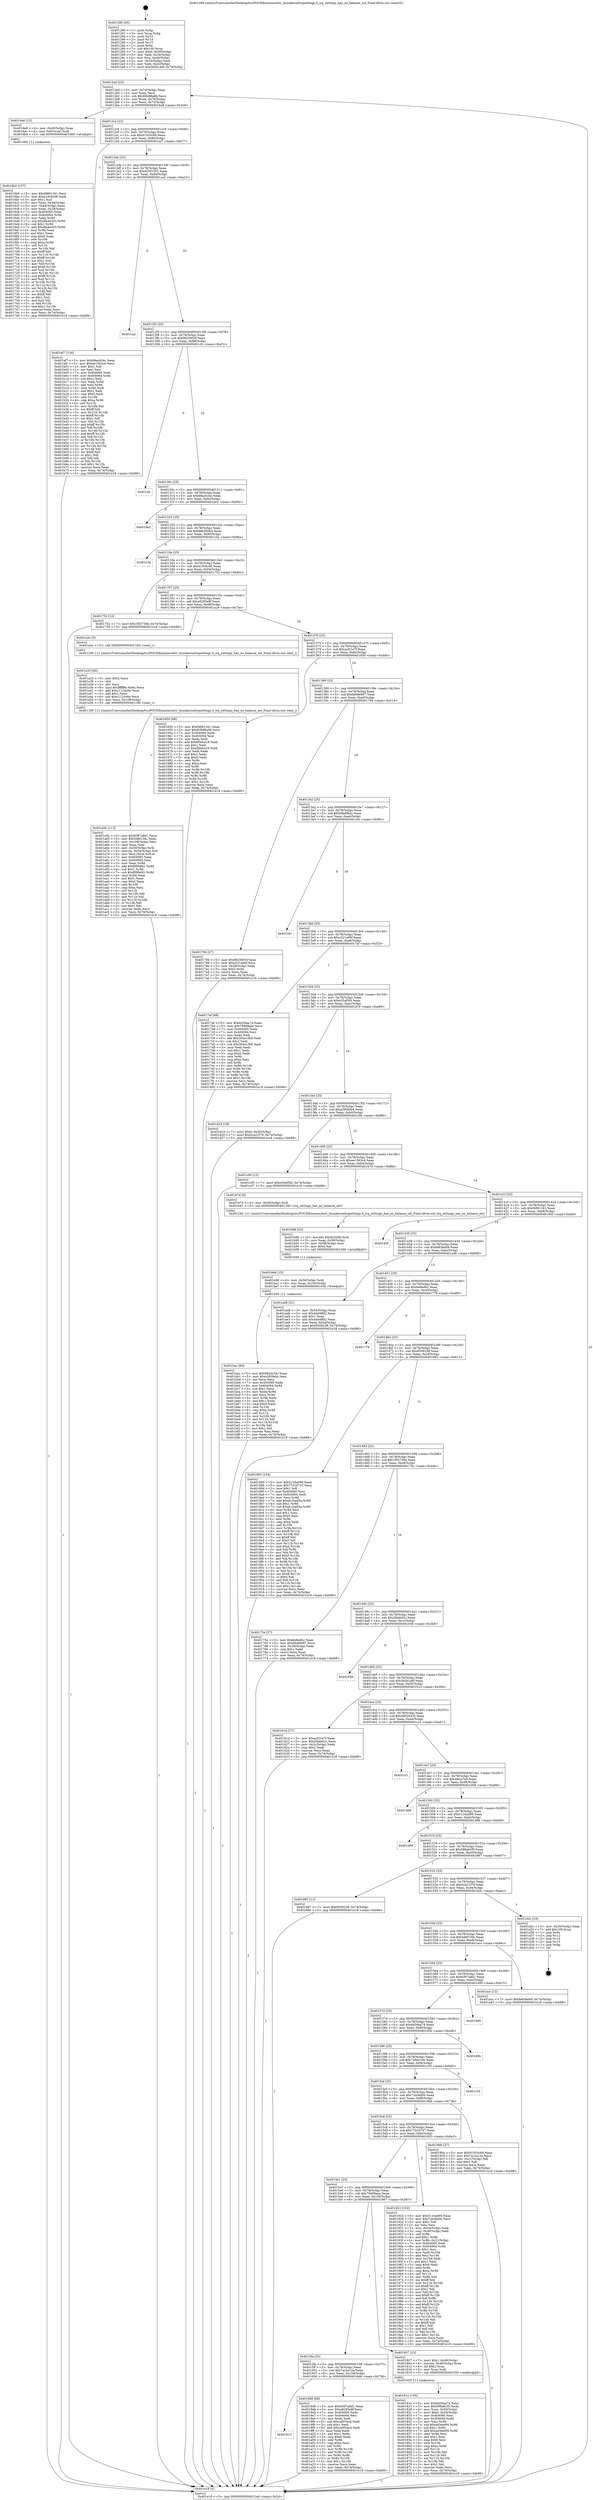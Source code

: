 digraph "0x401280" {
  label = "0x401280 (/mnt/c/Users/mathe/Desktop/tcc/POCII/binaries/extr_linuxkernelirqsettings.h_irq_settings_has_no_balance_set_Final-ollvm.out::main(0))"
  labelloc = "t"
  node[shape=record]

  Entry [label="",width=0.3,height=0.3,shape=circle,fillcolor=black,style=filled]
  "0x4012ad" [label="{
     0x4012ad [23]\l
     | [instrs]\l
     &nbsp;&nbsp;0x4012ad \<+3\>: mov -0x74(%rbp),%eax\l
     &nbsp;&nbsp;0x4012b0 \<+2\>: mov %eax,%ecx\l
     &nbsp;&nbsp;0x4012b2 \<+6\>: sub $0x83b96a9b,%ecx\l
     &nbsp;&nbsp;0x4012b8 \<+3\>: mov %eax,-0x78(%rbp)\l
     &nbsp;&nbsp;0x4012bb \<+3\>: mov %ecx,-0x7c(%rbp)\l
     &nbsp;&nbsp;0x4012be \<+6\>: je 00000000004016a8 \<main+0x428\>\l
  }"]
  "0x4016a8" [label="{
     0x4016a8 [13]\l
     | [instrs]\l
     &nbsp;&nbsp;0x4016a8 \<+4\>: mov -0x40(%rbp),%rax\l
     &nbsp;&nbsp;0x4016ac \<+4\>: mov 0x8(%rax),%rdi\l
     &nbsp;&nbsp;0x4016b0 \<+5\>: call 0000000000401060 \<atoi@plt\>\l
     | [calls]\l
     &nbsp;&nbsp;0x401060 \{1\} (unknown)\l
  }"]
  "0x4012c4" [label="{
     0x4012c4 [22]\l
     | [instrs]\l
     &nbsp;&nbsp;0x4012c4 \<+5\>: jmp 00000000004012c9 \<main+0x49\>\l
     &nbsp;&nbsp;0x4012c9 \<+3\>: mov -0x78(%rbp),%eax\l
     &nbsp;&nbsp;0x4012cc \<+5\>: sub $0x91503c69,%eax\l
     &nbsp;&nbsp;0x4012d1 \<+3\>: mov %eax,-0x80(%rbp)\l
     &nbsp;&nbsp;0x4012d4 \<+6\>: je 0000000000401af7 \<main+0x877\>\l
  }"]
  Exit [label="",width=0.3,height=0.3,shape=circle,fillcolor=black,style=filled,peripheries=2]
  "0x401af7" [label="{
     0x401af7 [134]\l
     | [instrs]\l
     &nbsp;&nbsp;0x401af7 \<+5\>: mov $0x99acb34c,%eax\l
     &nbsp;&nbsp;0x401afc \<+5\>: mov $0xee1563c4,%ecx\l
     &nbsp;&nbsp;0x401b01 \<+2\>: mov $0x1,%dl\l
     &nbsp;&nbsp;0x401b03 \<+2\>: xor %esi,%esi\l
     &nbsp;&nbsp;0x401b05 \<+7\>: mov 0x404060,%edi\l
     &nbsp;&nbsp;0x401b0c \<+8\>: mov 0x404064,%r8d\l
     &nbsp;&nbsp;0x401b14 \<+3\>: sub $0x1,%esi\l
     &nbsp;&nbsp;0x401b17 \<+3\>: mov %edi,%r9d\l
     &nbsp;&nbsp;0x401b1a \<+3\>: add %esi,%r9d\l
     &nbsp;&nbsp;0x401b1d \<+4\>: imul %r9d,%edi\l
     &nbsp;&nbsp;0x401b21 \<+3\>: and $0x1,%edi\l
     &nbsp;&nbsp;0x401b24 \<+3\>: cmp $0x0,%edi\l
     &nbsp;&nbsp;0x401b27 \<+4\>: sete %r10b\l
     &nbsp;&nbsp;0x401b2b \<+4\>: cmp $0xa,%r8d\l
     &nbsp;&nbsp;0x401b2f \<+4\>: setl %r11b\l
     &nbsp;&nbsp;0x401b33 \<+3\>: mov %r10b,%bl\l
     &nbsp;&nbsp;0x401b36 \<+3\>: xor $0xff,%bl\l
     &nbsp;&nbsp;0x401b39 \<+3\>: mov %r11b,%r14b\l
     &nbsp;&nbsp;0x401b3c \<+4\>: xor $0xff,%r14b\l
     &nbsp;&nbsp;0x401b40 \<+3\>: xor $0x1,%dl\l
     &nbsp;&nbsp;0x401b43 \<+3\>: mov %bl,%r15b\l
     &nbsp;&nbsp;0x401b46 \<+4\>: and $0xff,%r15b\l
     &nbsp;&nbsp;0x401b4a \<+3\>: and %dl,%r10b\l
     &nbsp;&nbsp;0x401b4d \<+3\>: mov %r14b,%r12b\l
     &nbsp;&nbsp;0x401b50 \<+4\>: and $0xff,%r12b\l
     &nbsp;&nbsp;0x401b54 \<+3\>: and %dl,%r11b\l
     &nbsp;&nbsp;0x401b57 \<+3\>: or %r10b,%r15b\l
     &nbsp;&nbsp;0x401b5a \<+3\>: or %r11b,%r12b\l
     &nbsp;&nbsp;0x401b5d \<+3\>: xor %r12b,%r15b\l
     &nbsp;&nbsp;0x401b60 \<+3\>: or %r14b,%bl\l
     &nbsp;&nbsp;0x401b63 \<+3\>: xor $0xff,%bl\l
     &nbsp;&nbsp;0x401b66 \<+3\>: or $0x1,%dl\l
     &nbsp;&nbsp;0x401b69 \<+2\>: and %dl,%bl\l
     &nbsp;&nbsp;0x401b6b \<+3\>: or %bl,%r15b\l
     &nbsp;&nbsp;0x401b6e \<+4\>: test $0x1,%r15b\l
     &nbsp;&nbsp;0x401b72 \<+3\>: cmovne %ecx,%eax\l
     &nbsp;&nbsp;0x401b75 \<+3\>: mov %eax,-0x74(%rbp)\l
     &nbsp;&nbsp;0x401b78 \<+5\>: jmp 0000000000401e18 \<main+0xb98\>\l
  }"]
  "0x4012da" [label="{
     0x4012da [25]\l
     | [instrs]\l
     &nbsp;&nbsp;0x4012da \<+5\>: jmp 00000000004012df \<main+0x5f\>\l
     &nbsp;&nbsp;0x4012df \<+3\>: mov -0x78(%rbp),%eax\l
     &nbsp;&nbsp;0x4012e2 \<+5\>: sub $0x925f1202,%eax\l
     &nbsp;&nbsp;0x4012e7 \<+6\>: mov %eax,-0x84(%rbp)\l
     &nbsp;&nbsp;0x4012ed \<+6\>: je 0000000000401ca2 \<main+0xa22\>\l
  }"]
  "0x401bac" [label="{
     0x401bac [84]\l
     | [instrs]\l
     &nbsp;&nbsp;0x401bac \<+5\>: mov $0x99acb34c,%eax\l
     &nbsp;&nbsp;0x401bb1 \<+5\>: mov $0xe383feb4,%esi\l
     &nbsp;&nbsp;0x401bb6 \<+2\>: xor %ecx,%ecx\l
     &nbsp;&nbsp;0x401bb8 \<+7\>: mov 0x404060,%edx\l
     &nbsp;&nbsp;0x401bbf \<+8\>: mov 0x404064,%r8d\l
     &nbsp;&nbsp;0x401bc7 \<+3\>: sub $0x1,%ecx\l
     &nbsp;&nbsp;0x401bca \<+3\>: mov %edx,%r9d\l
     &nbsp;&nbsp;0x401bcd \<+3\>: add %ecx,%r9d\l
     &nbsp;&nbsp;0x401bd0 \<+4\>: imul %r9d,%edx\l
     &nbsp;&nbsp;0x401bd4 \<+3\>: and $0x1,%edx\l
     &nbsp;&nbsp;0x401bd7 \<+3\>: cmp $0x0,%edx\l
     &nbsp;&nbsp;0x401bda \<+4\>: sete %r10b\l
     &nbsp;&nbsp;0x401bde \<+4\>: cmp $0xa,%r8d\l
     &nbsp;&nbsp;0x401be2 \<+4\>: setl %r11b\l
     &nbsp;&nbsp;0x401be6 \<+3\>: mov %r10b,%bl\l
     &nbsp;&nbsp;0x401be9 \<+3\>: and %r11b,%bl\l
     &nbsp;&nbsp;0x401bec \<+3\>: xor %r11b,%r10b\l
     &nbsp;&nbsp;0x401bef \<+3\>: or %r10b,%bl\l
     &nbsp;&nbsp;0x401bf2 \<+3\>: test $0x1,%bl\l
     &nbsp;&nbsp;0x401bf5 \<+3\>: cmovne %esi,%eax\l
     &nbsp;&nbsp;0x401bf8 \<+3\>: mov %eax,-0x74(%rbp)\l
     &nbsp;&nbsp;0x401bfb \<+5\>: jmp 0000000000401e18 \<main+0xb98\>\l
  }"]
  "0x401ca2" [label="{
     0x401ca2\l
  }", style=dashed]
  "0x4012f3" [label="{
     0x4012f3 [25]\l
     | [instrs]\l
     &nbsp;&nbsp;0x4012f3 \<+5\>: jmp 00000000004012f8 \<main+0x78\>\l
     &nbsp;&nbsp;0x4012f8 \<+3\>: mov -0x78(%rbp),%eax\l
     &nbsp;&nbsp;0x4012fb \<+5\>: sub $0x9825903f,%eax\l
     &nbsp;&nbsp;0x401300 \<+6\>: mov %eax,-0x88(%rbp)\l
     &nbsp;&nbsp;0x401306 \<+6\>: je 0000000000401cfc \<main+0xa7c\>\l
  }"]
  "0x401b9d" [label="{
     0x401b9d [15]\l
     | [instrs]\l
     &nbsp;&nbsp;0x401b9d \<+4\>: mov -0x50(%rbp),%rdi\l
     &nbsp;&nbsp;0x401ba1 \<+6\>: mov %eax,-0x10c(%rbp)\l
     &nbsp;&nbsp;0x401ba7 \<+5\>: call 0000000000401030 \<free@plt\>\l
     | [calls]\l
     &nbsp;&nbsp;0x401030 \{1\} (unknown)\l
  }"]
  "0x401cfc" [label="{
     0x401cfc\l
  }", style=dashed]
  "0x40130c" [label="{
     0x40130c [25]\l
     | [instrs]\l
     &nbsp;&nbsp;0x40130c \<+5\>: jmp 0000000000401311 \<main+0x91\>\l
     &nbsp;&nbsp;0x401311 \<+3\>: mov -0x78(%rbp),%eax\l
     &nbsp;&nbsp;0x401314 \<+5\>: sub $0x99acb34c,%eax\l
     &nbsp;&nbsp;0x401319 \<+6\>: mov %eax,-0x8c(%rbp)\l
     &nbsp;&nbsp;0x40131f \<+6\>: je 0000000000401de2 \<main+0xb62\>\l
  }"]
  "0x401b86" [label="{
     0x401b86 [23]\l
     | [instrs]\l
     &nbsp;&nbsp;0x401b86 \<+10\>: movabs $0x4020d6,%rdi\l
     &nbsp;&nbsp;0x401b90 \<+3\>: mov %eax,-0x58(%rbp)\l
     &nbsp;&nbsp;0x401b93 \<+3\>: mov -0x58(%rbp),%esi\l
     &nbsp;&nbsp;0x401b96 \<+2\>: mov $0x0,%al\l
     &nbsp;&nbsp;0x401b98 \<+5\>: call 0000000000401040 \<printf@plt\>\l
     | [calls]\l
     &nbsp;&nbsp;0x401040 \{1\} (unknown)\l
  }"]
  "0x401de2" [label="{
     0x401de2\l
  }", style=dashed]
  "0x401325" [label="{
     0x401325 [25]\l
     | [instrs]\l
     &nbsp;&nbsp;0x401325 \<+5\>: jmp 000000000040132a \<main+0xaa\>\l
     &nbsp;&nbsp;0x40132a \<+3\>: mov -0x78(%rbp),%eax\l
     &nbsp;&nbsp;0x40132d \<+5\>: sub $0x9eb356b4,%eax\l
     &nbsp;&nbsp;0x401332 \<+6\>: mov %eax,-0x90(%rbp)\l
     &nbsp;&nbsp;0x401338 \<+6\>: je 0000000000401c3a \<main+0x9ba\>\l
  }"]
  "0x401a5b" [label="{
     0x401a5b [113]\l
     | [instrs]\l
     &nbsp;&nbsp;0x401a5b \<+5\>: mov $0x6397a8d1,%ecx\l
     &nbsp;&nbsp;0x401a60 \<+5\>: mov $0x5d6f138c,%edx\l
     &nbsp;&nbsp;0x401a65 \<+6\>: mov -0x108(%rbp),%esi\l
     &nbsp;&nbsp;0x401a6b \<+3\>: imul %eax,%esi\l
     &nbsp;&nbsp;0x401a6e \<+4\>: mov -0x50(%rbp),%rdi\l
     &nbsp;&nbsp;0x401a72 \<+4\>: movslq -0x54(%rbp),%r8\l
     &nbsp;&nbsp;0x401a76 \<+4\>: mov %esi,(%rdi,%r8,4)\l
     &nbsp;&nbsp;0x401a7a \<+7\>: mov 0x404060,%eax\l
     &nbsp;&nbsp;0x401a81 \<+7\>: mov 0x404064,%esi\l
     &nbsp;&nbsp;0x401a88 \<+3\>: mov %eax,%r9d\l
     &nbsp;&nbsp;0x401a8b \<+7\>: add $0xf09fafd1,%r9d\l
     &nbsp;&nbsp;0x401a92 \<+4\>: sub $0x1,%r9d\l
     &nbsp;&nbsp;0x401a96 \<+7\>: sub $0xf09fafd1,%r9d\l
     &nbsp;&nbsp;0x401a9d \<+4\>: imul %r9d,%eax\l
     &nbsp;&nbsp;0x401aa1 \<+3\>: and $0x1,%eax\l
     &nbsp;&nbsp;0x401aa4 \<+3\>: cmp $0x0,%eax\l
     &nbsp;&nbsp;0x401aa7 \<+4\>: sete %r10b\l
     &nbsp;&nbsp;0x401aab \<+3\>: cmp $0xa,%esi\l
     &nbsp;&nbsp;0x401aae \<+4\>: setl %r11b\l
     &nbsp;&nbsp;0x401ab2 \<+3\>: mov %r10b,%bl\l
     &nbsp;&nbsp;0x401ab5 \<+3\>: and %r11b,%bl\l
     &nbsp;&nbsp;0x401ab8 \<+3\>: xor %r11b,%r10b\l
     &nbsp;&nbsp;0x401abb \<+3\>: or %r10b,%bl\l
     &nbsp;&nbsp;0x401abe \<+3\>: test $0x1,%bl\l
     &nbsp;&nbsp;0x401ac1 \<+3\>: cmovne %edx,%ecx\l
     &nbsp;&nbsp;0x401ac4 \<+3\>: mov %ecx,-0x74(%rbp)\l
     &nbsp;&nbsp;0x401ac7 \<+5\>: jmp 0000000000401e18 \<main+0xb98\>\l
  }"]
  "0x401c3a" [label="{
     0x401c3a\l
  }", style=dashed]
  "0x40133e" [label="{
     0x40133e [25]\l
     | [instrs]\l
     &nbsp;&nbsp;0x40133e \<+5\>: jmp 0000000000401343 \<main+0xc3\>\l
     &nbsp;&nbsp;0x401343 \<+3\>: mov -0x78(%rbp),%eax\l
     &nbsp;&nbsp;0x401346 \<+5\>: sub $0xa19c8c06,%eax\l
     &nbsp;&nbsp;0x40134b \<+6\>: mov %eax,-0x94(%rbp)\l
     &nbsp;&nbsp;0x401351 \<+6\>: je 0000000000401752 \<main+0x4d2\>\l
  }"]
  "0x401a33" [label="{
     0x401a33 [40]\l
     | [instrs]\l
     &nbsp;&nbsp;0x401a33 \<+5\>: mov $0x2,%ecx\l
     &nbsp;&nbsp;0x401a38 \<+1\>: cltd\l
     &nbsp;&nbsp;0x401a39 \<+2\>: idiv %ecx\l
     &nbsp;&nbsp;0x401a3b \<+6\>: imul $0xfffffffe,%edx,%ecx\l
     &nbsp;&nbsp;0x401a41 \<+6\>: add $0xc1124c6e,%ecx\l
     &nbsp;&nbsp;0x401a47 \<+3\>: add $0x1,%ecx\l
     &nbsp;&nbsp;0x401a4a \<+6\>: sub $0xc1124c6e,%ecx\l
     &nbsp;&nbsp;0x401a50 \<+6\>: mov %ecx,-0x108(%rbp)\l
     &nbsp;&nbsp;0x401a56 \<+5\>: call 0000000000401160 \<next_i\>\l
     | [calls]\l
     &nbsp;&nbsp;0x401160 \{1\} (/mnt/c/Users/mathe/Desktop/tcc/POCII/binaries/extr_linuxkernelirqsettings.h_irq_settings_has_no_balance_set_Final-ollvm.out::next_i)\l
  }"]
  "0x401752" [label="{
     0x401752 [12]\l
     | [instrs]\l
     &nbsp;&nbsp;0x401752 \<+7\>: movl $0x1f55739e,-0x74(%rbp)\l
     &nbsp;&nbsp;0x401759 \<+5\>: jmp 0000000000401e18 \<main+0xb98\>\l
  }"]
  "0x401357" [label="{
     0x401357 [25]\l
     | [instrs]\l
     &nbsp;&nbsp;0x401357 \<+5\>: jmp 000000000040135c \<main+0xdc\>\l
     &nbsp;&nbsp;0x40135c \<+3\>: mov -0x78(%rbp),%eax\l
     &nbsp;&nbsp;0x40135f \<+5\>: sub $0xa8285e8f,%eax\l
     &nbsp;&nbsp;0x401364 \<+6\>: mov %eax,-0x98(%rbp)\l
     &nbsp;&nbsp;0x40136a \<+6\>: je 0000000000401a2e \<main+0x7ae\>\l
  }"]
  "0x401613" [label="{
     0x401613\l
  }", style=dashed]
  "0x401a2e" [label="{
     0x401a2e [5]\l
     | [instrs]\l
     &nbsp;&nbsp;0x401a2e \<+5\>: call 0000000000401160 \<next_i\>\l
     | [calls]\l
     &nbsp;&nbsp;0x401160 \{1\} (/mnt/c/Users/mathe/Desktop/tcc/POCII/binaries/extr_linuxkernelirqsettings.h_irq_settings_has_no_balance_set_Final-ollvm.out::next_i)\l
  }"]
  "0x401370" [label="{
     0x401370 [25]\l
     | [instrs]\l
     &nbsp;&nbsp;0x401370 \<+5\>: jmp 0000000000401375 \<main+0xf5\>\l
     &nbsp;&nbsp;0x401375 \<+3\>: mov -0x78(%rbp),%eax\l
     &nbsp;&nbsp;0x401378 \<+5\>: sub $0xacf21e7f,%eax\l
     &nbsp;&nbsp;0x40137d \<+6\>: mov %eax,-0x9c(%rbp)\l
     &nbsp;&nbsp;0x401383 \<+6\>: je 0000000000401650 \<main+0x3d0\>\l
  }"]
  "0x4019d6" [label="{
     0x4019d6 [88]\l
     | [instrs]\l
     &nbsp;&nbsp;0x4019d6 \<+5\>: mov $0x6397a8d1,%eax\l
     &nbsp;&nbsp;0x4019db \<+5\>: mov $0xa8285e8f,%ecx\l
     &nbsp;&nbsp;0x4019e0 \<+7\>: mov 0x404060,%edx\l
     &nbsp;&nbsp;0x4019e7 \<+7\>: mov 0x404064,%esi\l
     &nbsp;&nbsp;0x4019ee \<+2\>: mov %edx,%edi\l
     &nbsp;&nbsp;0x4019f0 \<+6\>: sub $0xca0f34cd,%edi\l
     &nbsp;&nbsp;0x4019f6 \<+3\>: sub $0x1,%edi\l
     &nbsp;&nbsp;0x4019f9 \<+6\>: add $0xca0f34cd,%edi\l
     &nbsp;&nbsp;0x4019ff \<+3\>: imul %edi,%edx\l
     &nbsp;&nbsp;0x401a02 \<+3\>: and $0x1,%edx\l
     &nbsp;&nbsp;0x401a05 \<+3\>: cmp $0x0,%edx\l
     &nbsp;&nbsp;0x401a08 \<+4\>: sete %r8b\l
     &nbsp;&nbsp;0x401a0c \<+3\>: cmp $0xa,%esi\l
     &nbsp;&nbsp;0x401a0f \<+4\>: setl %r9b\l
     &nbsp;&nbsp;0x401a13 \<+3\>: mov %r8b,%r10b\l
     &nbsp;&nbsp;0x401a16 \<+3\>: and %r9b,%r10b\l
     &nbsp;&nbsp;0x401a19 \<+3\>: xor %r9b,%r8b\l
     &nbsp;&nbsp;0x401a1c \<+3\>: or %r8b,%r10b\l
     &nbsp;&nbsp;0x401a1f \<+4\>: test $0x1,%r10b\l
     &nbsp;&nbsp;0x401a23 \<+3\>: cmovne %ecx,%eax\l
     &nbsp;&nbsp;0x401a26 \<+3\>: mov %eax,-0x74(%rbp)\l
     &nbsp;&nbsp;0x401a29 \<+5\>: jmp 0000000000401e18 \<main+0xb98\>\l
  }"]
  "0x401650" [label="{
     0x401650 [88]\l
     | [instrs]\l
     &nbsp;&nbsp;0x401650 \<+5\>: mov $0xf4891341,%eax\l
     &nbsp;&nbsp;0x401655 \<+5\>: mov $0x83b96a9b,%ecx\l
     &nbsp;&nbsp;0x40165a \<+7\>: mov 0x404060,%edx\l
     &nbsp;&nbsp;0x401661 \<+7\>: mov 0x404064,%esi\l
     &nbsp;&nbsp;0x401668 \<+2\>: mov %edx,%edi\l
     &nbsp;&nbsp;0x40166a \<+6\>: add $0x8f4dce16,%edi\l
     &nbsp;&nbsp;0x401670 \<+3\>: sub $0x1,%edi\l
     &nbsp;&nbsp;0x401673 \<+6\>: sub $0x8f4dce16,%edi\l
     &nbsp;&nbsp;0x401679 \<+3\>: imul %edi,%edx\l
     &nbsp;&nbsp;0x40167c \<+3\>: and $0x1,%edx\l
     &nbsp;&nbsp;0x40167f \<+3\>: cmp $0x0,%edx\l
     &nbsp;&nbsp;0x401682 \<+4\>: sete %r8b\l
     &nbsp;&nbsp;0x401686 \<+3\>: cmp $0xa,%esi\l
     &nbsp;&nbsp;0x401689 \<+4\>: setl %r9b\l
     &nbsp;&nbsp;0x40168d \<+3\>: mov %r8b,%r10b\l
     &nbsp;&nbsp;0x401690 \<+3\>: and %r9b,%r10b\l
     &nbsp;&nbsp;0x401693 \<+3\>: xor %r9b,%r8b\l
     &nbsp;&nbsp;0x401696 \<+3\>: or %r8b,%r10b\l
     &nbsp;&nbsp;0x401699 \<+4\>: test $0x1,%r10b\l
     &nbsp;&nbsp;0x40169d \<+3\>: cmovne %ecx,%eax\l
     &nbsp;&nbsp;0x4016a0 \<+3\>: mov %eax,-0x74(%rbp)\l
     &nbsp;&nbsp;0x4016a3 \<+5\>: jmp 0000000000401e18 \<main+0xb98\>\l
  }"]
  "0x401389" [label="{
     0x401389 [25]\l
     | [instrs]\l
     &nbsp;&nbsp;0x401389 \<+5\>: jmp 000000000040138e \<main+0x10e\>\l
     &nbsp;&nbsp;0x40138e \<+3\>: mov -0x78(%rbp),%eax\l
     &nbsp;&nbsp;0x401391 \<+5\>: sub $0xb8d8f497,%eax\l
     &nbsp;&nbsp;0x401396 \<+6\>: mov %eax,-0xa0(%rbp)\l
     &nbsp;&nbsp;0x40139c \<+6\>: je 0000000000401794 \<main+0x514\>\l
  }"]
  "0x40181e" [label="{
     0x40181e [105]\l
     | [instrs]\l
     &nbsp;&nbsp;0x40181e \<+5\>: mov $0x6d39aa74,%ecx\l
     &nbsp;&nbsp;0x401823 \<+5\>: mov $0x596a61f5,%edx\l
     &nbsp;&nbsp;0x401828 \<+4\>: mov %rax,-0x50(%rbp)\l
     &nbsp;&nbsp;0x40182c \<+7\>: movl $0x0,-0x54(%rbp)\l
     &nbsp;&nbsp;0x401833 \<+7\>: mov 0x404060,%esi\l
     &nbsp;&nbsp;0x40183a \<+8\>: mov 0x404064,%r8d\l
     &nbsp;&nbsp;0x401842 \<+3\>: mov %esi,%r9d\l
     &nbsp;&nbsp;0x401845 \<+7\>: sub $0xad3eb6f4,%r9d\l
     &nbsp;&nbsp;0x40184c \<+4\>: sub $0x1,%r9d\l
     &nbsp;&nbsp;0x401850 \<+7\>: add $0xad3eb6f4,%r9d\l
     &nbsp;&nbsp;0x401857 \<+4\>: imul %r9d,%esi\l
     &nbsp;&nbsp;0x40185b \<+3\>: and $0x1,%esi\l
     &nbsp;&nbsp;0x40185e \<+3\>: cmp $0x0,%esi\l
     &nbsp;&nbsp;0x401861 \<+4\>: sete %r10b\l
     &nbsp;&nbsp;0x401865 \<+4\>: cmp $0xa,%r8d\l
     &nbsp;&nbsp;0x401869 \<+4\>: setl %r11b\l
     &nbsp;&nbsp;0x40186d \<+3\>: mov %r10b,%bl\l
     &nbsp;&nbsp;0x401870 \<+3\>: and %r11b,%bl\l
     &nbsp;&nbsp;0x401873 \<+3\>: xor %r11b,%r10b\l
     &nbsp;&nbsp;0x401876 \<+3\>: or %r10b,%bl\l
     &nbsp;&nbsp;0x401879 \<+3\>: test $0x1,%bl\l
     &nbsp;&nbsp;0x40187c \<+3\>: cmovne %edx,%ecx\l
     &nbsp;&nbsp;0x40187f \<+3\>: mov %ecx,-0x74(%rbp)\l
     &nbsp;&nbsp;0x401882 \<+5\>: jmp 0000000000401e18 \<main+0xb98\>\l
  }"]
  "0x401794" [label="{
     0x401794 [27]\l
     | [instrs]\l
     &nbsp;&nbsp;0x401794 \<+5\>: mov $0x9825903f,%eax\l
     &nbsp;&nbsp;0x401799 \<+5\>: mov $0xc521a90f,%ecx\l
     &nbsp;&nbsp;0x40179e \<+3\>: mov -0x28(%rbp),%edx\l
     &nbsp;&nbsp;0x4017a1 \<+3\>: cmp $0x0,%edx\l
     &nbsp;&nbsp;0x4017a4 \<+3\>: cmove %ecx,%eax\l
     &nbsp;&nbsp;0x4017a7 \<+3\>: mov %eax,-0x74(%rbp)\l
     &nbsp;&nbsp;0x4017aa \<+5\>: jmp 0000000000401e18 \<main+0xb98\>\l
  }"]
  "0x4013a2" [label="{
     0x4013a2 [25]\l
     | [instrs]\l
     &nbsp;&nbsp;0x4013a2 \<+5\>: jmp 00000000004013a7 \<main+0x127\>\l
     &nbsp;&nbsp;0x4013a7 \<+3\>: mov -0x78(%rbp),%eax\l
     &nbsp;&nbsp;0x4013aa \<+5\>: sub $0xb8e8f8a2,%eax\l
     &nbsp;&nbsp;0x4013af \<+6\>: mov %eax,-0xa4(%rbp)\l
     &nbsp;&nbsp;0x4013b5 \<+6\>: je 0000000000401c0c \<main+0x98c\>\l
  }"]
  "0x4015fa" [label="{
     0x4015fa [25]\l
     | [instrs]\l
     &nbsp;&nbsp;0x4015fa \<+5\>: jmp 00000000004015ff \<main+0x37f\>\l
     &nbsp;&nbsp;0x4015ff \<+3\>: mov -0x78(%rbp),%eax\l
     &nbsp;&nbsp;0x401602 \<+5\>: sub $0x7ac2a12a,%eax\l
     &nbsp;&nbsp;0x401607 \<+6\>: mov %eax,-0x104(%rbp)\l
     &nbsp;&nbsp;0x40160d \<+6\>: je 00000000004019d6 \<main+0x756\>\l
  }"]
  "0x401c0c" [label="{
     0x401c0c\l
  }", style=dashed]
  "0x4013bb" [label="{
     0x4013bb [25]\l
     | [instrs]\l
     &nbsp;&nbsp;0x4013bb \<+5\>: jmp 00000000004013c0 \<main+0x140\>\l
     &nbsp;&nbsp;0x4013c0 \<+3\>: mov -0x78(%rbp),%eax\l
     &nbsp;&nbsp;0x4013c3 \<+5\>: sub $0xc521a90f,%eax\l
     &nbsp;&nbsp;0x4013c8 \<+6\>: mov %eax,-0xa8(%rbp)\l
     &nbsp;&nbsp;0x4013ce \<+6\>: je 00000000004017af \<main+0x52f\>\l
  }"]
  "0x401807" [label="{
     0x401807 [23]\l
     | [instrs]\l
     &nbsp;&nbsp;0x401807 \<+7\>: movl $0x1,-0x48(%rbp)\l
     &nbsp;&nbsp;0x40180e \<+4\>: movslq -0x48(%rbp),%rax\l
     &nbsp;&nbsp;0x401812 \<+4\>: shl $0x2,%rax\l
     &nbsp;&nbsp;0x401816 \<+3\>: mov %rax,%rdi\l
     &nbsp;&nbsp;0x401819 \<+5\>: call 0000000000401050 \<malloc@plt\>\l
     | [calls]\l
     &nbsp;&nbsp;0x401050 \{1\} (unknown)\l
  }"]
  "0x4017af" [label="{
     0x4017af [88]\l
     | [instrs]\l
     &nbsp;&nbsp;0x4017af \<+5\>: mov $0x6d39aa74,%eax\l
     &nbsp;&nbsp;0x4017b4 \<+5\>: mov $0x79499aae,%ecx\l
     &nbsp;&nbsp;0x4017b9 \<+7\>: mov 0x404060,%edx\l
     &nbsp;&nbsp;0x4017c0 \<+7\>: mov 0x404064,%esi\l
     &nbsp;&nbsp;0x4017c7 \<+2\>: mov %edx,%edi\l
     &nbsp;&nbsp;0x4017c9 \<+6\>: add $0x364ec3b9,%edi\l
     &nbsp;&nbsp;0x4017cf \<+3\>: sub $0x1,%edi\l
     &nbsp;&nbsp;0x4017d2 \<+6\>: sub $0x364ec3b9,%edi\l
     &nbsp;&nbsp;0x4017d8 \<+3\>: imul %edi,%edx\l
     &nbsp;&nbsp;0x4017db \<+3\>: and $0x1,%edx\l
     &nbsp;&nbsp;0x4017de \<+3\>: cmp $0x0,%edx\l
     &nbsp;&nbsp;0x4017e1 \<+4\>: sete %r8b\l
     &nbsp;&nbsp;0x4017e5 \<+3\>: cmp $0xa,%esi\l
     &nbsp;&nbsp;0x4017e8 \<+4\>: setl %r9b\l
     &nbsp;&nbsp;0x4017ec \<+3\>: mov %r8b,%r10b\l
     &nbsp;&nbsp;0x4017ef \<+3\>: and %r9b,%r10b\l
     &nbsp;&nbsp;0x4017f2 \<+3\>: xor %r9b,%r8b\l
     &nbsp;&nbsp;0x4017f5 \<+3\>: or %r8b,%r10b\l
     &nbsp;&nbsp;0x4017f8 \<+4\>: test $0x1,%r10b\l
     &nbsp;&nbsp;0x4017fc \<+3\>: cmovne %ecx,%eax\l
     &nbsp;&nbsp;0x4017ff \<+3\>: mov %eax,-0x74(%rbp)\l
     &nbsp;&nbsp;0x401802 \<+5\>: jmp 0000000000401e18 \<main+0xb98\>\l
  }"]
  "0x4013d4" [label="{
     0x4013d4 [25]\l
     | [instrs]\l
     &nbsp;&nbsp;0x4013d4 \<+5\>: jmp 00000000004013d9 \<main+0x159\>\l
     &nbsp;&nbsp;0x4013d9 \<+3\>: mov -0x78(%rbp),%eax\l
     &nbsp;&nbsp;0x4013dc \<+5\>: sub $0xe35af5f4,%eax\l
     &nbsp;&nbsp;0x4013e1 \<+6\>: mov %eax,-0xac(%rbp)\l
     &nbsp;&nbsp;0x4013e7 \<+6\>: je 0000000000401d19 \<main+0xa99\>\l
  }"]
  "0x4015e1" [label="{
     0x4015e1 [25]\l
     | [instrs]\l
     &nbsp;&nbsp;0x4015e1 \<+5\>: jmp 00000000004015e6 \<main+0x366\>\l
     &nbsp;&nbsp;0x4015e6 \<+3\>: mov -0x78(%rbp),%eax\l
     &nbsp;&nbsp;0x4015e9 \<+5\>: sub $0x79499aae,%eax\l
     &nbsp;&nbsp;0x4015ee \<+6\>: mov %eax,-0x100(%rbp)\l
     &nbsp;&nbsp;0x4015f4 \<+6\>: je 0000000000401807 \<main+0x587\>\l
  }"]
  "0x401d19" [label="{
     0x401d19 [19]\l
     | [instrs]\l
     &nbsp;&nbsp;0x401d19 \<+7\>: movl $0x0,-0x30(%rbp)\l
     &nbsp;&nbsp;0x401d20 \<+7\>: movl $0x5ca21f79,-0x74(%rbp)\l
     &nbsp;&nbsp;0x401d27 \<+5\>: jmp 0000000000401e18 \<main+0xb98\>\l
  }"]
  "0x4013ed" [label="{
     0x4013ed [25]\l
     | [instrs]\l
     &nbsp;&nbsp;0x4013ed \<+5\>: jmp 00000000004013f2 \<main+0x172\>\l
     &nbsp;&nbsp;0x4013f2 \<+3\>: mov -0x78(%rbp),%eax\l
     &nbsp;&nbsp;0x4013f5 \<+5\>: sub $0xe383feb4,%eax\l
     &nbsp;&nbsp;0x4013fa \<+6\>: mov %eax,-0xb0(%rbp)\l
     &nbsp;&nbsp;0x401400 \<+6\>: je 0000000000401c00 \<main+0x980\>\l
  }"]
  "0x401923" [label="{
     0x401923 [152]\l
     | [instrs]\l
     &nbsp;&nbsp;0x401923 \<+5\>: mov $0x5116a099,%eax\l
     &nbsp;&nbsp;0x401928 \<+5\>: mov $0x72ec8d00,%ecx\l
     &nbsp;&nbsp;0x40192d \<+2\>: mov $0x1,%dl\l
     &nbsp;&nbsp;0x40192f \<+2\>: xor %esi,%esi\l
     &nbsp;&nbsp;0x401931 \<+3\>: mov -0x54(%rbp),%edi\l
     &nbsp;&nbsp;0x401934 \<+3\>: cmp -0x48(%rbp),%edi\l
     &nbsp;&nbsp;0x401937 \<+4\>: setl %r8b\l
     &nbsp;&nbsp;0x40193b \<+4\>: and $0x1,%r8b\l
     &nbsp;&nbsp;0x40193f \<+4\>: mov %r8b,-0x21(%rbp)\l
     &nbsp;&nbsp;0x401943 \<+7\>: mov 0x404060,%edi\l
     &nbsp;&nbsp;0x40194a \<+8\>: mov 0x404064,%r9d\l
     &nbsp;&nbsp;0x401952 \<+3\>: sub $0x1,%esi\l
     &nbsp;&nbsp;0x401955 \<+3\>: mov %edi,%r10d\l
     &nbsp;&nbsp;0x401958 \<+3\>: add %esi,%r10d\l
     &nbsp;&nbsp;0x40195b \<+4\>: imul %r10d,%edi\l
     &nbsp;&nbsp;0x40195f \<+3\>: and $0x1,%edi\l
     &nbsp;&nbsp;0x401962 \<+3\>: cmp $0x0,%edi\l
     &nbsp;&nbsp;0x401965 \<+4\>: sete %r8b\l
     &nbsp;&nbsp;0x401969 \<+4\>: cmp $0xa,%r9d\l
     &nbsp;&nbsp;0x40196d \<+4\>: setl %r11b\l
     &nbsp;&nbsp;0x401971 \<+3\>: mov %r8b,%bl\l
     &nbsp;&nbsp;0x401974 \<+3\>: xor $0xff,%bl\l
     &nbsp;&nbsp;0x401977 \<+3\>: mov %r11b,%r14b\l
     &nbsp;&nbsp;0x40197a \<+4\>: xor $0xff,%r14b\l
     &nbsp;&nbsp;0x40197e \<+3\>: xor $0x1,%dl\l
     &nbsp;&nbsp;0x401981 \<+3\>: mov %bl,%r15b\l
     &nbsp;&nbsp;0x401984 \<+4\>: and $0xff,%r15b\l
     &nbsp;&nbsp;0x401988 \<+3\>: and %dl,%r8b\l
     &nbsp;&nbsp;0x40198b \<+3\>: mov %r14b,%r12b\l
     &nbsp;&nbsp;0x40198e \<+4\>: and $0xff,%r12b\l
     &nbsp;&nbsp;0x401992 \<+3\>: and %dl,%r11b\l
     &nbsp;&nbsp;0x401995 \<+3\>: or %r8b,%r15b\l
     &nbsp;&nbsp;0x401998 \<+3\>: or %r11b,%r12b\l
     &nbsp;&nbsp;0x40199b \<+3\>: xor %r12b,%r15b\l
     &nbsp;&nbsp;0x40199e \<+3\>: or %r14b,%bl\l
     &nbsp;&nbsp;0x4019a1 \<+3\>: xor $0xff,%bl\l
     &nbsp;&nbsp;0x4019a4 \<+3\>: or $0x1,%dl\l
     &nbsp;&nbsp;0x4019a7 \<+2\>: and %dl,%bl\l
     &nbsp;&nbsp;0x4019a9 \<+3\>: or %bl,%r15b\l
     &nbsp;&nbsp;0x4019ac \<+4\>: test $0x1,%r15b\l
     &nbsp;&nbsp;0x4019b0 \<+3\>: cmovne %ecx,%eax\l
     &nbsp;&nbsp;0x4019b3 \<+3\>: mov %eax,-0x74(%rbp)\l
     &nbsp;&nbsp;0x4019b6 \<+5\>: jmp 0000000000401e18 \<main+0xb98\>\l
  }"]
  "0x401c00" [label="{
     0x401c00 [12]\l
     | [instrs]\l
     &nbsp;&nbsp;0x401c00 \<+7\>: movl $0xe35af5f4,-0x74(%rbp)\l
     &nbsp;&nbsp;0x401c07 \<+5\>: jmp 0000000000401e18 \<main+0xb98\>\l
  }"]
  "0x401406" [label="{
     0x401406 [25]\l
     | [instrs]\l
     &nbsp;&nbsp;0x401406 \<+5\>: jmp 000000000040140b \<main+0x18b\>\l
     &nbsp;&nbsp;0x40140b \<+3\>: mov -0x78(%rbp),%eax\l
     &nbsp;&nbsp;0x40140e \<+5\>: sub $0xee1563c4,%eax\l
     &nbsp;&nbsp;0x401413 \<+6\>: mov %eax,-0xb4(%rbp)\l
     &nbsp;&nbsp;0x401419 \<+6\>: je 0000000000401b7d \<main+0x8fd\>\l
  }"]
  "0x4015c8" [label="{
     0x4015c8 [25]\l
     | [instrs]\l
     &nbsp;&nbsp;0x4015c8 \<+5\>: jmp 00000000004015cd \<main+0x34d\>\l
     &nbsp;&nbsp;0x4015cd \<+3\>: mov -0x78(%rbp),%eax\l
     &nbsp;&nbsp;0x4015d0 \<+5\>: sub $0x77416747,%eax\l
     &nbsp;&nbsp;0x4015d5 \<+6\>: mov %eax,-0xfc(%rbp)\l
     &nbsp;&nbsp;0x4015db \<+6\>: je 0000000000401923 \<main+0x6a3\>\l
  }"]
  "0x401b7d" [label="{
     0x401b7d [9]\l
     | [instrs]\l
     &nbsp;&nbsp;0x401b7d \<+4\>: mov -0x50(%rbp),%rdi\l
     &nbsp;&nbsp;0x401b81 \<+5\>: call 0000000000401240 \<irq_settings_has_no_balance_set\>\l
     | [calls]\l
     &nbsp;&nbsp;0x401240 \{1\} (/mnt/c/Users/mathe/Desktop/tcc/POCII/binaries/extr_linuxkernelirqsettings.h_irq_settings_has_no_balance_set_Final-ollvm.out::irq_settings_has_no_balance_set)\l
  }"]
  "0x40141f" [label="{
     0x40141f [25]\l
     | [instrs]\l
     &nbsp;&nbsp;0x40141f \<+5\>: jmp 0000000000401424 \<main+0x1a4\>\l
     &nbsp;&nbsp;0x401424 \<+3\>: mov -0x78(%rbp),%eax\l
     &nbsp;&nbsp;0x401427 \<+5\>: sub $0xf4891341,%eax\l
     &nbsp;&nbsp;0x40142c \<+6\>: mov %eax,-0xb8(%rbp)\l
     &nbsp;&nbsp;0x401432 \<+6\>: je 0000000000401d3f \<main+0xabf\>\l
  }"]
  "0x4019bb" [label="{
     0x4019bb [27]\l
     | [instrs]\l
     &nbsp;&nbsp;0x4019bb \<+5\>: mov $0x91503c69,%eax\l
     &nbsp;&nbsp;0x4019c0 \<+5\>: mov $0x7ac2a12a,%ecx\l
     &nbsp;&nbsp;0x4019c5 \<+3\>: mov -0x21(%rbp),%dl\l
     &nbsp;&nbsp;0x4019c8 \<+3\>: test $0x1,%dl\l
     &nbsp;&nbsp;0x4019cb \<+3\>: cmovne %ecx,%eax\l
     &nbsp;&nbsp;0x4019ce \<+3\>: mov %eax,-0x74(%rbp)\l
     &nbsp;&nbsp;0x4019d1 \<+5\>: jmp 0000000000401e18 \<main+0xb98\>\l
  }"]
  "0x401d3f" [label="{
     0x401d3f\l
  }", style=dashed]
  "0x401438" [label="{
     0x401438 [25]\l
     | [instrs]\l
     &nbsp;&nbsp;0x401438 \<+5\>: jmp 000000000040143d \<main+0x1bd\>\l
     &nbsp;&nbsp;0x40143d \<+3\>: mov -0x78(%rbp),%eax\l
     &nbsp;&nbsp;0x401440 \<+5\>: sub $0xfe83bd49,%eax\l
     &nbsp;&nbsp;0x401445 \<+6\>: mov %eax,-0xbc(%rbp)\l
     &nbsp;&nbsp;0x40144b \<+6\>: je 0000000000401ad8 \<main+0x858\>\l
  }"]
  "0x4015af" [label="{
     0x4015af [25]\l
     | [instrs]\l
     &nbsp;&nbsp;0x4015af \<+5\>: jmp 00000000004015b4 \<main+0x334\>\l
     &nbsp;&nbsp;0x4015b4 \<+3\>: mov -0x78(%rbp),%eax\l
     &nbsp;&nbsp;0x4015b7 \<+5\>: sub $0x72ec8d00,%eax\l
     &nbsp;&nbsp;0x4015bc \<+6\>: mov %eax,-0xf8(%rbp)\l
     &nbsp;&nbsp;0x4015c2 \<+6\>: je 00000000004019bb \<main+0x73b\>\l
  }"]
  "0x401ad8" [label="{
     0x401ad8 [31]\l
     | [instrs]\l
     &nbsp;&nbsp;0x401ad8 \<+3\>: mov -0x54(%rbp),%eax\l
     &nbsp;&nbsp;0x401adb \<+5\>: sub $0x4dd4ffd2,%eax\l
     &nbsp;&nbsp;0x401ae0 \<+3\>: add $0x1,%eax\l
     &nbsp;&nbsp;0x401ae3 \<+5\>: add $0x4dd4ffd2,%eax\l
     &nbsp;&nbsp;0x401ae8 \<+3\>: mov %eax,-0x54(%rbp)\l
     &nbsp;&nbsp;0x401aeb \<+7\>: movl $0x8509238,-0x74(%rbp)\l
     &nbsp;&nbsp;0x401af2 \<+5\>: jmp 0000000000401e18 \<main+0xb98\>\l
  }"]
  "0x401451" [label="{
     0x401451 [25]\l
     | [instrs]\l
     &nbsp;&nbsp;0x401451 \<+5\>: jmp 0000000000401456 \<main+0x1d6\>\l
     &nbsp;&nbsp;0x401456 \<+3\>: mov -0x78(%rbp),%eax\l
     &nbsp;&nbsp;0x401459 \<+5\>: sub $0x6e8edb2,%eax\l
     &nbsp;&nbsp;0x40145e \<+6\>: mov %eax,-0xc0(%rbp)\l
     &nbsp;&nbsp;0x401464 \<+6\>: je 0000000000401779 \<main+0x4f9\>\l
  }"]
  "0x401c55" [label="{
     0x401c55\l
  }", style=dashed]
  "0x401779" [label="{
     0x401779\l
  }", style=dashed]
  "0x40146a" [label="{
     0x40146a [25]\l
     | [instrs]\l
     &nbsp;&nbsp;0x40146a \<+5\>: jmp 000000000040146f \<main+0x1ef\>\l
     &nbsp;&nbsp;0x40146f \<+3\>: mov -0x78(%rbp),%eax\l
     &nbsp;&nbsp;0x401472 \<+5\>: sub $0x8509238,%eax\l
     &nbsp;&nbsp;0x401477 \<+6\>: mov %eax,-0xc4(%rbp)\l
     &nbsp;&nbsp;0x40147d \<+6\>: je 0000000000401893 \<main+0x613\>\l
  }"]
  "0x401596" [label="{
     0x401596 [25]\l
     | [instrs]\l
     &nbsp;&nbsp;0x401596 \<+5\>: jmp 000000000040159b \<main+0x31b\>\l
     &nbsp;&nbsp;0x40159b \<+3\>: mov -0x78(%rbp),%eax\l
     &nbsp;&nbsp;0x40159e \<+5\>: sub $0x726ad19e,%eax\l
     &nbsp;&nbsp;0x4015a3 \<+6\>: mov %eax,-0xf4(%rbp)\l
     &nbsp;&nbsp;0x4015a9 \<+6\>: je 0000000000401c55 \<main+0x9d5\>\l
  }"]
  "0x401893" [label="{
     0x401893 [144]\l
     | [instrs]\l
     &nbsp;&nbsp;0x401893 \<+5\>: mov $0x5116a099,%eax\l
     &nbsp;&nbsp;0x401898 \<+5\>: mov $0x77416747,%ecx\l
     &nbsp;&nbsp;0x40189d \<+2\>: mov $0x1,%dl\l
     &nbsp;&nbsp;0x40189f \<+7\>: mov 0x404060,%esi\l
     &nbsp;&nbsp;0x4018a6 \<+7\>: mov 0x404064,%edi\l
     &nbsp;&nbsp;0x4018ad \<+3\>: mov %esi,%r8d\l
     &nbsp;&nbsp;0x4018b0 \<+7\>: add $0xdc1bad3a,%r8d\l
     &nbsp;&nbsp;0x4018b7 \<+4\>: sub $0x1,%r8d\l
     &nbsp;&nbsp;0x4018bb \<+7\>: sub $0xdc1bad3a,%r8d\l
     &nbsp;&nbsp;0x4018c2 \<+4\>: imul %r8d,%esi\l
     &nbsp;&nbsp;0x4018c6 \<+3\>: and $0x1,%esi\l
     &nbsp;&nbsp;0x4018c9 \<+3\>: cmp $0x0,%esi\l
     &nbsp;&nbsp;0x4018cc \<+4\>: sete %r9b\l
     &nbsp;&nbsp;0x4018d0 \<+3\>: cmp $0xa,%edi\l
     &nbsp;&nbsp;0x4018d3 \<+4\>: setl %r10b\l
     &nbsp;&nbsp;0x4018d7 \<+3\>: mov %r9b,%r11b\l
     &nbsp;&nbsp;0x4018da \<+4\>: xor $0xff,%r11b\l
     &nbsp;&nbsp;0x4018de \<+3\>: mov %r10b,%bl\l
     &nbsp;&nbsp;0x4018e1 \<+3\>: xor $0xff,%bl\l
     &nbsp;&nbsp;0x4018e4 \<+3\>: xor $0x0,%dl\l
     &nbsp;&nbsp;0x4018e7 \<+3\>: mov %r11b,%r14b\l
     &nbsp;&nbsp;0x4018ea \<+4\>: and $0x0,%r14b\l
     &nbsp;&nbsp;0x4018ee \<+3\>: and %dl,%r9b\l
     &nbsp;&nbsp;0x4018f1 \<+3\>: mov %bl,%r15b\l
     &nbsp;&nbsp;0x4018f4 \<+4\>: and $0x0,%r15b\l
     &nbsp;&nbsp;0x4018f8 \<+3\>: and %dl,%r10b\l
     &nbsp;&nbsp;0x4018fb \<+3\>: or %r9b,%r14b\l
     &nbsp;&nbsp;0x4018fe \<+3\>: or %r10b,%r15b\l
     &nbsp;&nbsp;0x401901 \<+3\>: xor %r15b,%r14b\l
     &nbsp;&nbsp;0x401904 \<+3\>: or %bl,%r11b\l
     &nbsp;&nbsp;0x401907 \<+4\>: xor $0xff,%r11b\l
     &nbsp;&nbsp;0x40190b \<+3\>: or $0x0,%dl\l
     &nbsp;&nbsp;0x40190e \<+3\>: and %dl,%r11b\l
     &nbsp;&nbsp;0x401911 \<+3\>: or %r11b,%r14b\l
     &nbsp;&nbsp;0x401914 \<+4\>: test $0x1,%r14b\l
     &nbsp;&nbsp;0x401918 \<+3\>: cmovne %ecx,%eax\l
     &nbsp;&nbsp;0x40191b \<+3\>: mov %eax,-0x74(%rbp)\l
     &nbsp;&nbsp;0x40191e \<+5\>: jmp 0000000000401e18 \<main+0xb98\>\l
  }"]
  "0x401483" [label="{
     0x401483 [25]\l
     | [instrs]\l
     &nbsp;&nbsp;0x401483 \<+5\>: jmp 0000000000401488 \<main+0x208\>\l
     &nbsp;&nbsp;0x401488 \<+3\>: mov -0x78(%rbp),%eax\l
     &nbsp;&nbsp;0x40148b \<+5\>: sub $0x1f55739e,%eax\l
     &nbsp;&nbsp;0x401490 \<+6\>: mov %eax,-0xc8(%rbp)\l
     &nbsp;&nbsp;0x401496 \<+6\>: je 000000000040175e \<main+0x4de\>\l
  }"]
  "0x401d5b" [label="{
     0x401d5b\l
  }", style=dashed]
  "0x40175e" [label="{
     0x40175e [27]\l
     | [instrs]\l
     &nbsp;&nbsp;0x40175e \<+5\>: mov $0x6e8edb2,%eax\l
     &nbsp;&nbsp;0x401763 \<+5\>: mov $0xb8d8f497,%ecx\l
     &nbsp;&nbsp;0x401768 \<+3\>: mov -0x28(%rbp),%edx\l
     &nbsp;&nbsp;0x40176b \<+3\>: cmp $0x1,%edx\l
     &nbsp;&nbsp;0x40176e \<+3\>: cmovl %ecx,%eax\l
     &nbsp;&nbsp;0x401771 \<+3\>: mov %eax,-0x74(%rbp)\l
     &nbsp;&nbsp;0x401774 \<+5\>: jmp 0000000000401e18 \<main+0xb98\>\l
  }"]
  "0x40149c" [label="{
     0x40149c [25]\l
     | [instrs]\l
     &nbsp;&nbsp;0x40149c \<+5\>: jmp 00000000004014a1 \<main+0x221\>\l
     &nbsp;&nbsp;0x4014a1 \<+3\>: mov -0x78(%rbp),%eax\l
     &nbsp;&nbsp;0x4014a4 \<+5\>: sub $0x2f4de02c,%eax\l
     &nbsp;&nbsp;0x4014a9 \<+6\>: mov %eax,-0xcc(%rbp)\l
     &nbsp;&nbsp;0x4014af \<+6\>: je 0000000000401638 \<main+0x3b8\>\l
  }"]
  "0x40157d" [label="{
     0x40157d [25]\l
     | [instrs]\l
     &nbsp;&nbsp;0x40157d \<+5\>: jmp 0000000000401582 \<main+0x302\>\l
     &nbsp;&nbsp;0x401582 \<+3\>: mov -0x78(%rbp),%eax\l
     &nbsp;&nbsp;0x401585 \<+5\>: sub $0x6d39aa74,%eax\l
     &nbsp;&nbsp;0x40158a \<+6\>: mov %eax,-0xf0(%rbp)\l
     &nbsp;&nbsp;0x401590 \<+6\>: je 0000000000401d5b \<main+0xadb\>\l
  }"]
  "0x401638" [label="{
     0x401638\l
  }", style=dashed]
  "0x4014b5" [label="{
     0x4014b5 [25]\l
     | [instrs]\l
     &nbsp;&nbsp;0x4014b5 \<+5\>: jmp 00000000004014ba \<main+0x23a\>\l
     &nbsp;&nbsp;0x4014ba \<+3\>: mov -0x78(%rbp),%eax\l
     &nbsp;&nbsp;0x4014bd \<+5\>: sub $0x3b5b1a6f,%eax\l
     &nbsp;&nbsp;0x4014c2 \<+6\>: mov %eax,-0xd0(%rbp)\l
     &nbsp;&nbsp;0x4014c8 \<+6\>: je 000000000040161d \<main+0x39d\>\l
  }"]
  "0x401d95" [label="{
     0x401d95\l
  }", style=dashed]
  "0x40161d" [label="{
     0x40161d [27]\l
     | [instrs]\l
     &nbsp;&nbsp;0x40161d \<+5\>: mov $0xacf21e7f,%eax\l
     &nbsp;&nbsp;0x401622 \<+5\>: mov $0x2f4de02c,%ecx\l
     &nbsp;&nbsp;0x401627 \<+3\>: mov -0x2c(%rbp),%edx\l
     &nbsp;&nbsp;0x40162a \<+3\>: cmp $0x2,%edx\l
     &nbsp;&nbsp;0x40162d \<+3\>: cmovne %ecx,%eax\l
     &nbsp;&nbsp;0x401630 \<+3\>: mov %eax,-0x74(%rbp)\l
     &nbsp;&nbsp;0x401633 \<+5\>: jmp 0000000000401e18 \<main+0xb98\>\l
  }"]
  "0x4014ce" [label="{
     0x4014ce [25]\l
     | [instrs]\l
     &nbsp;&nbsp;0x4014ce \<+5\>: jmp 00000000004014d3 \<main+0x253\>\l
     &nbsp;&nbsp;0x4014d3 \<+3\>: mov -0x78(%rbp),%eax\l
     &nbsp;&nbsp;0x4014d6 \<+5\>: sub $0x48026435,%eax\l
     &nbsp;&nbsp;0x4014db \<+6\>: mov %eax,-0xd4(%rbp)\l
     &nbsp;&nbsp;0x4014e1 \<+6\>: je 0000000000401cc1 \<main+0xa41\>\l
  }"]
  "0x401e18" [label="{
     0x401e18 [5]\l
     | [instrs]\l
     &nbsp;&nbsp;0x401e18 \<+5\>: jmp 00000000004012ad \<main+0x2d\>\l
  }"]
  "0x401280" [label="{
     0x401280 [45]\l
     | [instrs]\l
     &nbsp;&nbsp;0x401280 \<+1\>: push %rbp\l
     &nbsp;&nbsp;0x401281 \<+3\>: mov %rsp,%rbp\l
     &nbsp;&nbsp;0x401284 \<+2\>: push %r15\l
     &nbsp;&nbsp;0x401286 \<+2\>: push %r14\l
     &nbsp;&nbsp;0x401288 \<+2\>: push %r12\l
     &nbsp;&nbsp;0x40128a \<+1\>: push %rbx\l
     &nbsp;&nbsp;0x40128b \<+7\>: sub $0x100,%rsp\l
     &nbsp;&nbsp;0x401292 \<+7\>: movl $0x0,-0x30(%rbp)\l
     &nbsp;&nbsp;0x401299 \<+3\>: mov %edi,-0x34(%rbp)\l
     &nbsp;&nbsp;0x40129c \<+4\>: mov %rsi,-0x40(%rbp)\l
     &nbsp;&nbsp;0x4012a0 \<+3\>: mov -0x34(%rbp),%edi\l
     &nbsp;&nbsp;0x4012a3 \<+3\>: mov %edi,-0x2c(%rbp)\l
     &nbsp;&nbsp;0x4012a6 \<+7\>: movl $0x3b5b1a6f,-0x74(%rbp)\l
  }"]
  "0x4016b5" [label="{
     0x4016b5 [157]\l
     | [instrs]\l
     &nbsp;&nbsp;0x4016b5 \<+5\>: mov $0xf4891341,%ecx\l
     &nbsp;&nbsp;0x4016ba \<+5\>: mov $0xa19c8c06,%edx\l
     &nbsp;&nbsp;0x4016bf \<+3\>: mov $0x1,%sil\l
     &nbsp;&nbsp;0x4016c2 \<+3\>: mov %eax,-0x44(%rbp)\l
     &nbsp;&nbsp;0x4016c5 \<+3\>: mov -0x44(%rbp),%eax\l
     &nbsp;&nbsp;0x4016c8 \<+3\>: mov %eax,-0x28(%rbp)\l
     &nbsp;&nbsp;0x4016cb \<+7\>: mov 0x404060,%eax\l
     &nbsp;&nbsp;0x4016d2 \<+8\>: mov 0x404064,%r8d\l
     &nbsp;&nbsp;0x4016da \<+3\>: mov %eax,%r9d\l
     &nbsp;&nbsp;0x4016dd \<+7\>: sub $0xdfa4e293,%r9d\l
     &nbsp;&nbsp;0x4016e4 \<+4\>: sub $0x1,%r9d\l
     &nbsp;&nbsp;0x4016e8 \<+7\>: add $0xdfa4e293,%r9d\l
     &nbsp;&nbsp;0x4016ef \<+4\>: imul %r9d,%eax\l
     &nbsp;&nbsp;0x4016f3 \<+3\>: and $0x1,%eax\l
     &nbsp;&nbsp;0x4016f6 \<+3\>: cmp $0x0,%eax\l
     &nbsp;&nbsp;0x4016f9 \<+4\>: sete %r10b\l
     &nbsp;&nbsp;0x4016fd \<+4\>: cmp $0xa,%r8d\l
     &nbsp;&nbsp;0x401701 \<+4\>: setl %r11b\l
     &nbsp;&nbsp;0x401705 \<+3\>: mov %r10b,%bl\l
     &nbsp;&nbsp;0x401708 \<+3\>: xor $0xff,%bl\l
     &nbsp;&nbsp;0x40170b \<+3\>: mov %r11b,%r14b\l
     &nbsp;&nbsp;0x40170e \<+4\>: xor $0xff,%r14b\l
     &nbsp;&nbsp;0x401712 \<+4\>: xor $0x1,%sil\l
     &nbsp;&nbsp;0x401716 \<+3\>: mov %bl,%r15b\l
     &nbsp;&nbsp;0x401719 \<+4\>: and $0xff,%r15b\l
     &nbsp;&nbsp;0x40171d \<+3\>: and %sil,%r10b\l
     &nbsp;&nbsp;0x401720 \<+3\>: mov %r14b,%r12b\l
     &nbsp;&nbsp;0x401723 \<+4\>: and $0xff,%r12b\l
     &nbsp;&nbsp;0x401727 \<+3\>: and %sil,%r11b\l
     &nbsp;&nbsp;0x40172a \<+3\>: or %r10b,%r15b\l
     &nbsp;&nbsp;0x40172d \<+3\>: or %r11b,%r12b\l
     &nbsp;&nbsp;0x401730 \<+3\>: xor %r12b,%r15b\l
     &nbsp;&nbsp;0x401733 \<+3\>: or %r14b,%bl\l
     &nbsp;&nbsp;0x401736 \<+3\>: xor $0xff,%bl\l
     &nbsp;&nbsp;0x401739 \<+4\>: or $0x1,%sil\l
     &nbsp;&nbsp;0x40173d \<+3\>: and %sil,%bl\l
     &nbsp;&nbsp;0x401740 \<+3\>: or %bl,%r15b\l
     &nbsp;&nbsp;0x401743 \<+4\>: test $0x1,%r15b\l
     &nbsp;&nbsp;0x401747 \<+3\>: cmovne %edx,%ecx\l
     &nbsp;&nbsp;0x40174a \<+3\>: mov %ecx,-0x74(%rbp)\l
     &nbsp;&nbsp;0x40174d \<+5\>: jmp 0000000000401e18 \<main+0xb98\>\l
  }"]
  "0x401564" [label="{
     0x401564 [25]\l
     | [instrs]\l
     &nbsp;&nbsp;0x401564 \<+5\>: jmp 0000000000401569 \<main+0x2e9\>\l
     &nbsp;&nbsp;0x401569 \<+3\>: mov -0x78(%rbp),%eax\l
     &nbsp;&nbsp;0x40156c \<+5\>: sub $0x6397a8d1,%eax\l
     &nbsp;&nbsp;0x401571 \<+6\>: mov %eax,-0xec(%rbp)\l
     &nbsp;&nbsp;0x401577 \<+6\>: je 0000000000401d95 \<main+0xb15\>\l
  }"]
  "0x401cc1" [label="{
     0x401cc1\l
  }", style=dashed]
  "0x4014e7" [label="{
     0x4014e7 [25]\l
     | [instrs]\l
     &nbsp;&nbsp;0x4014e7 \<+5\>: jmp 00000000004014ec \<main+0x26c\>\l
     &nbsp;&nbsp;0x4014ec \<+3\>: mov -0x78(%rbp),%eax\l
     &nbsp;&nbsp;0x4014ef \<+5\>: sub $0x4fece7e9,%eax\l
     &nbsp;&nbsp;0x4014f4 \<+6\>: mov %eax,-0xd8(%rbp)\l
     &nbsp;&nbsp;0x4014fa \<+6\>: je 0000000000401d08 \<main+0xa88\>\l
  }"]
  "0x401acc" [label="{
     0x401acc [12]\l
     | [instrs]\l
     &nbsp;&nbsp;0x401acc \<+7\>: movl $0xfe83bd49,-0x74(%rbp)\l
     &nbsp;&nbsp;0x401ad3 \<+5\>: jmp 0000000000401e18 \<main+0xb98\>\l
  }"]
  "0x401d08" [label="{
     0x401d08\l
  }", style=dashed]
  "0x401500" [label="{
     0x401500 [25]\l
     | [instrs]\l
     &nbsp;&nbsp;0x401500 \<+5\>: jmp 0000000000401505 \<main+0x285\>\l
     &nbsp;&nbsp;0x401505 \<+3\>: mov -0x78(%rbp),%eax\l
     &nbsp;&nbsp;0x401508 \<+5\>: sub $0x5116a099,%eax\l
     &nbsp;&nbsp;0x40150d \<+6\>: mov %eax,-0xdc(%rbp)\l
     &nbsp;&nbsp;0x401513 \<+6\>: je 0000000000401d89 \<main+0xb09\>\l
  }"]
  "0x40154b" [label="{
     0x40154b [25]\l
     | [instrs]\l
     &nbsp;&nbsp;0x40154b \<+5\>: jmp 0000000000401550 \<main+0x2d0\>\l
     &nbsp;&nbsp;0x401550 \<+3\>: mov -0x78(%rbp),%eax\l
     &nbsp;&nbsp;0x401553 \<+5\>: sub $0x5d6f138c,%eax\l
     &nbsp;&nbsp;0x401558 \<+6\>: mov %eax,-0xe8(%rbp)\l
     &nbsp;&nbsp;0x40155e \<+6\>: je 0000000000401acc \<main+0x84c\>\l
  }"]
  "0x401d89" [label="{
     0x401d89\l
  }", style=dashed]
  "0x401519" [label="{
     0x401519 [25]\l
     | [instrs]\l
     &nbsp;&nbsp;0x401519 \<+5\>: jmp 000000000040151e \<main+0x29e\>\l
     &nbsp;&nbsp;0x40151e \<+3\>: mov -0x78(%rbp),%eax\l
     &nbsp;&nbsp;0x401521 \<+5\>: sub $0x596a61f5,%eax\l
     &nbsp;&nbsp;0x401526 \<+6\>: mov %eax,-0xe0(%rbp)\l
     &nbsp;&nbsp;0x40152c \<+6\>: je 0000000000401887 \<main+0x607\>\l
  }"]
  "0x401d2c" [label="{
     0x401d2c [19]\l
     | [instrs]\l
     &nbsp;&nbsp;0x401d2c \<+3\>: mov -0x30(%rbp),%eax\l
     &nbsp;&nbsp;0x401d2f \<+7\>: add $0x100,%rsp\l
     &nbsp;&nbsp;0x401d36 \<+1\>: pop %rbx\l
     &nbsp;&nbsp;0x401d37 \<+2\>: pop %r12\l
     &nbsp;&nbsp;0x401d39 \<+2\>: pop %r14\l
     &nbsp;&nbsp;0x401d3b \<+2\>: pop %r15\l
     &nbsp;&nbsp;0x401d3d \<+1\>: pop %rbp\l
     &nbsp;&nbsp;0x401d3e \<+1\>: ret\l
  }"]
  "0x401887" [label="{
     0x401887 [12]\l
     | [instrs]\l
     &nbsp;&nbsp;0x401887 \<+7\>: movl $0x8509238,-0x74(%rbp)\l
     &nbsp;&nbsp;0x40188e \<+5\>: jmp 0000000000401e18 \<main+0xb98\>\l
  }"]
  "0x401532" [label="{
     0x401532 [25]\l
     | [instrs]\l
     &nbsp;&nbsp;0x401532 \<+5\>: jmp 0000000000401537 \<main+0x2b7\>\l
     &nbsp;&nbsp;0x401537 \<+3\>: mov -0x78(%rbp),%eax\l
     &nbsp;&nbsp;0x40153a \<+5\>: sub $0x5ca21f79,%eax\l
     &nbsp;&nbsp;0x40153f \<+6\>: mov %eax,-0xe4(%rbp)\l
     &nbsp;&nbsp;0x401545 \<+6\>: je 0000000000401d2c \<main+0xaac\>\l
  }"]
  Entry -> "0x401280" [label=" 1"]
  "0x4012ad" -> "0x4016a8" [label=" 1"]
  "0x4012ad" -> "0x4012c4" [label=" 23"]
  "0x401d2c" -> Exit [label=" 1"]
  "0x4012c4" -> "0x401af7" [label=" 1"]
  "0x4012c4" -> "0x4012da" [label=" 22"]
  "0x401d19" -> "0x401e18" [label=" 1"]
  "0x4012da" -> "0x401ca2" [label=" 0"]
  "0x4012da" -> "0x4012f3" [label=" 22"]
  "0x401c00" -> "0x401e18" [label=" 1"]
  "0x4012f3" -> "0x401cfc" [label=" 0"]
  "0x4012f3" -> "0x40130c" [label=" 22"]
  "0x401bac" -> "0x401e18" [label=" 1"]
  "0x40130c" -> "0x401de2" [label=" 0"]
  "0x40130c" -> "0x401325" [label=" 22"]
  "0x401b9d" -> "0x401bac" [label=" 1"]
  "0x401325" -> "0x401c3a" [label=" 0"]
  "0x401325" -> "0x40133e" [label=" 22"]
  "0x401b86" -> "0x401b9d" [label=" 1"]
  "0x40133e" -> "0x401752" [label=" 1"]
  "0x40133e" -> "0x401357" [label=" 21"]
  "0x401b7d" -> "0x401b86" [label=" 1"]
  "0x401357" -> "0x401a2e" [label=" 1"]
  "0x401357" -> "0x401370" [label=" 20"]
  "0x401af7" -> "0x401e18" [label=" 1"]
  "0x401370" -> "0x401650" [label=" 1"]
  "0x401370" -> "0x401389" [label=" 19"]
  "0x401ad8" -> "0x401e18" [label=" 1"]
  "0x401389" -> "0x401794" [label=" 1"]
  "0x401389" -> "0x4013a2" [label=" 18"]
  "0x401a5b" -> "0x401e18" [label=" 1"]
  "0x4013a2" -> "0x401c0c" [label=" 0"]
  "0x4013a2" -> "0x4013bb" [label=" 18"]
  "0x401a33" -> "0x401a5b" [label=" 1"]
  "0x4013bb" -> "0x4017af" [label=" 1"]
  "0x4013bb" -> "0x4013d4" [label=" 17"]
  "0x401a2e" -> "0x401a33" [label=" 1"]
  "0x4013d4" -> "0x401d19" [label=" 1"]
  "0x4013d4" -> "0x4013ed" [label=" 16"]
  "0x4015fa" -> "0x401613" [label=" 0"]
  "0x4013ed" -> "0x401c00" [label=" 1"]
  "0x4013ed" -> "0x401406" [label=" 15"]
  "0x4015fa" -> "0x4019d6" [label=" 1"]
  "0x401406" -> "0x401b7d" [label=" 1"]
  "0x401406" -> "0x40141f" [label=" 14"]
  "0x4019bb" -> "0x401e18" [label=" 2"]
  "0x40141f" -> "0x401d3f" [label=" 0"]
  "0x40141f" -> "0x401438" [label=" 14"]
  "0x401923" -> "0x401e18" [label=" 2"]
  "0x401438" -> "0x401ad8" [label=" 1"]
  "0x401438" -> "0x401451" [label=" 13"]
  "0x401887" -> "0x401e18" [label=" 1"]
  "0x401451" -> "0x401779" [label=" 0"]
  "0x401451" -> "0x40146a" [label=" 13"]
  "0x40181e" -> "0x401e18" [label=" 1"]
  "0x40146a" -> "0x401893" [label=" 2"]
  "0x40146a" -> "0x401483" [label=" 11"]
  "0x4015e1" -> "0x4015fa" [label=" 1"]
  "0x401483" -> "0x40175e" [label=" 1"]
  "0x401483" -> "0x40149c" [label=" 10"]
  "0x4015e1" -> "0x401807" [label=" 1"]
  "0x40149c" -> "0x401638" [label=" 0"]
  "0x40149c" -> "0x4014b5" [label=" 10"]
  "0x4015c8" -> "0x4015e1" [label=" 2"]
  "0x4014b5" -> "0x40161d" [label=" 1"]
  "0x4014b5" -> "0x4014ce" [label=" 9"]
  "0x40161d" -> "0x401e18" [label=" 1"]
  "0x401280" -> "0x4012ad" [label=" 1"]
  "0x401e18" -> "0x4012ad" [label=" 23"]
  "0x401650" -> "0x401e18" [label=" 1"]
  "0x4016a8" -> "0x4016b5" [label=" 1"]
  "0x4016b5" -> "0x401e18" [label=" 1"]
  "0x401752" -> "0x401e18" [label=" 1"]
  "0x40175e" -> "0x401e18" [label=" 1"]
  "0x401794" -> "0x401e18" [label=" 1"]
  "0x4017af" -> "0x401e18" [label=" 1"]
  "0x4015c8" -> "0x401923" [label=" 2"]
  "0x4014ce" -> "0x401cc1" [label=" 0"]
  "0x4014ce" -> "0x4014e7" [label=" 9"]
  "0x4015af" -> "0x4015c8" [label=" 4"]
  "0x4014e7" -> "0x401d08" [label=" 0"]
  "0x4014e7" -> "0x401500" [label=" 9"]
  "0x4015af" -> "0x4019bb" [label=" 2"]
  "0x401500" -> "0x401d89" [label=" 0"]
  "0x401500" -> "0x401519" [label=" 9"]
  "0x401596" -> "0x4015af" [label=" 6"]
  "0x401519" -> "0x401887" [label=" 1"]
  "0x401519" -> "0x401532" [label=" 8"]
  "0x401596" -> "0x401c55" [label=" 0"]
  "0x401532" -> "0x401d2c" [label=" 1"]
  "0x401532" -> "0x40154b" [label=" 7"]
  "0x401893" -> "0x401e18" [label=" 2"]
  "0x40154b" -> "0x401acc" [label=" 1"]
  "0x40154b" -> "0x401564" [label=" 6"]
  "0x401acc" -> "0x401e18" [label=" 1"]
  "0x401564" -> "0x401d95" [label=" 0"]
  "0x401564" -> "0x40157d" [label=" 6"]
  "0x4019d6" -> "0x401e18" [label=" 1"]
  "0x40157d" -> "0x401d5b" [label=" 0"]
  "0x40157d" -> "0x401596" [label=" 6"]
  "0x401807" -> "0x40181e" [label=" 1"]
}
